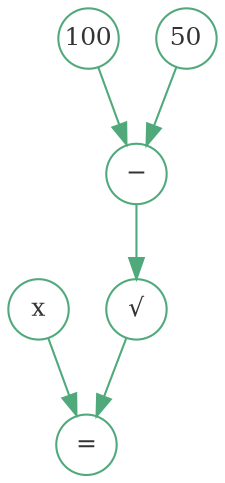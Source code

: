 // sqrt(100 - 50) = x
digraph calc {
        graph [bgcolor="#FFFFFF",color="#4FA97B"]
        edge [color="#4FA97B"]
        node [shape=ellipse,width=.4,height=.4,color="#4FA97B",fontcolor="#333333",fontsize=12,fixedsize=true]
        x -> equals
        100 -> minus -> sqrt -> equals
        50 -> minus
        equals[label="="]
        minus[label="−"]
        sqrt[label="√"]
}